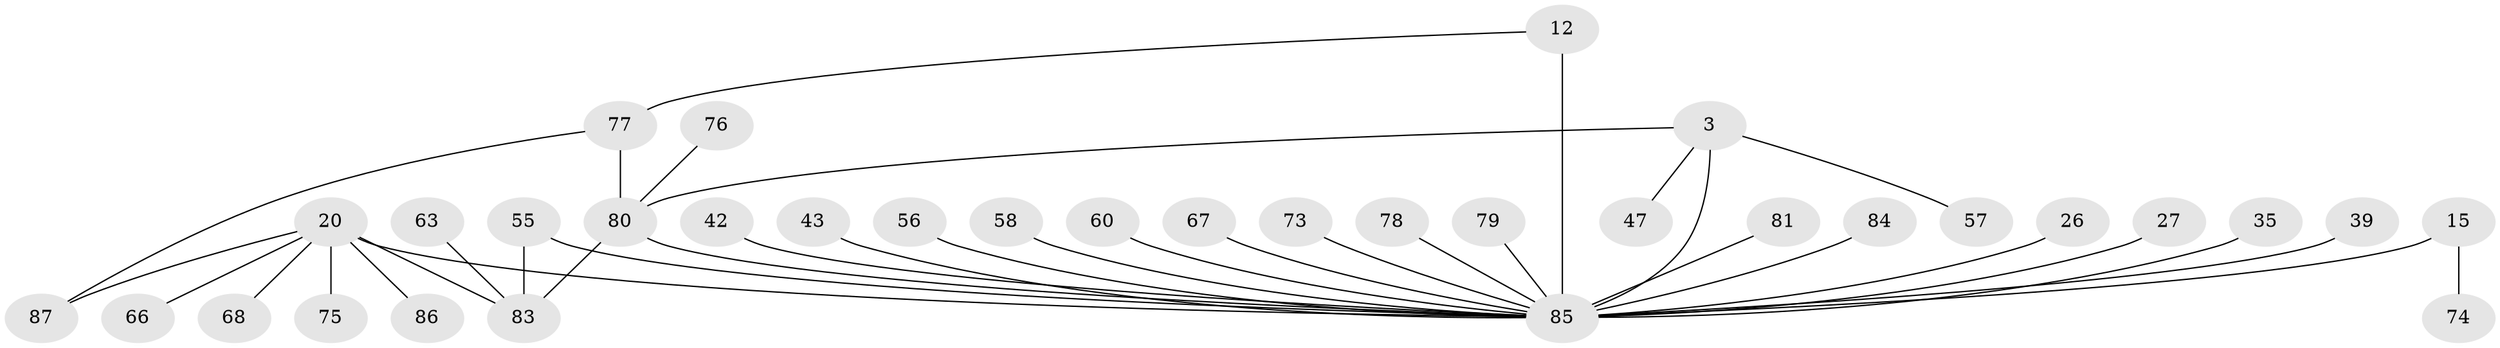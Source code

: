 // original degree distribution, {7: 0.022988505747126436, 9: 0.04597701149425287, 5: 0.022988505747126436, 6: 0.05747126436781609, 8: 0.022988505747126436, 4: 0.022988505747126436, 13: 0.011494252873563218, 3: 0.09195402298850575, 1: 0.5402298850574713, 2: 0.16091954022988506}
// Generated by graph-tools (version 1.1) at 2025/58/03/04/25 21:58:42]
// undirected, 34 vertices, 38 edges
graph export_dot {
graph [start="1"]
  node [color=gray90,style=filled];
  3 [super="+1"];
  12 [super="+9"];
  15 [super="+14"];
  20 [super="+19"];
  26;
  27;
  35;
  39;
  42;
  43;
  47;
  55;
  56;
  57;
  58;
  60;
  63;
  66;
  67 [super="+24"];
  68;
  73 [super="+69"];
  74 [super="+52+59"];
  75;
  76;
  77 [super="+49"];
  78;
  79 [super="+44"];
  80 [super="+71"];
  81;
  83 [super="+32+18+23+30"];
  84 [super="+45"];
  85 [super="+72+82+54+64"];
  86 [super="+50"];
  87 [super="+33"];
  3 -- 47;
  3 -- 57;
  3 -- 85 [weight=7];
  3 -- 80;
  12 -- 85 [weight=4];
  12 -- 77;
  15 -- 74;
  15 -- 85 [weight=4];
  20 -- 66;
  20 -- 68;
  20 -- 75;
  20 -- 87;
  20 -- 86;
  20 -- 85 [weight=4];
  20 -- 83 [weight=4];
  26 -- 85;
  27 -- 85;
  35 -- 85;
  39 -- 85;
  42 -- 85;
  43 -- 85;
  55 -- 85;
  55 -- 83;
  56 -- 85;
  58 -- 85;
  60 -- 85;
  63 -- 83;
  67 -- 85;
  73 -- 85;
  76 -- 80;
  77 -- 80 [weight=4];
  77 -- 87;
  78 -- 85;
  79 -- 85;
  80 -- 83;
  80 -- 85 [weight=2];
  81 -- 85;
  84 -- 85;
}
